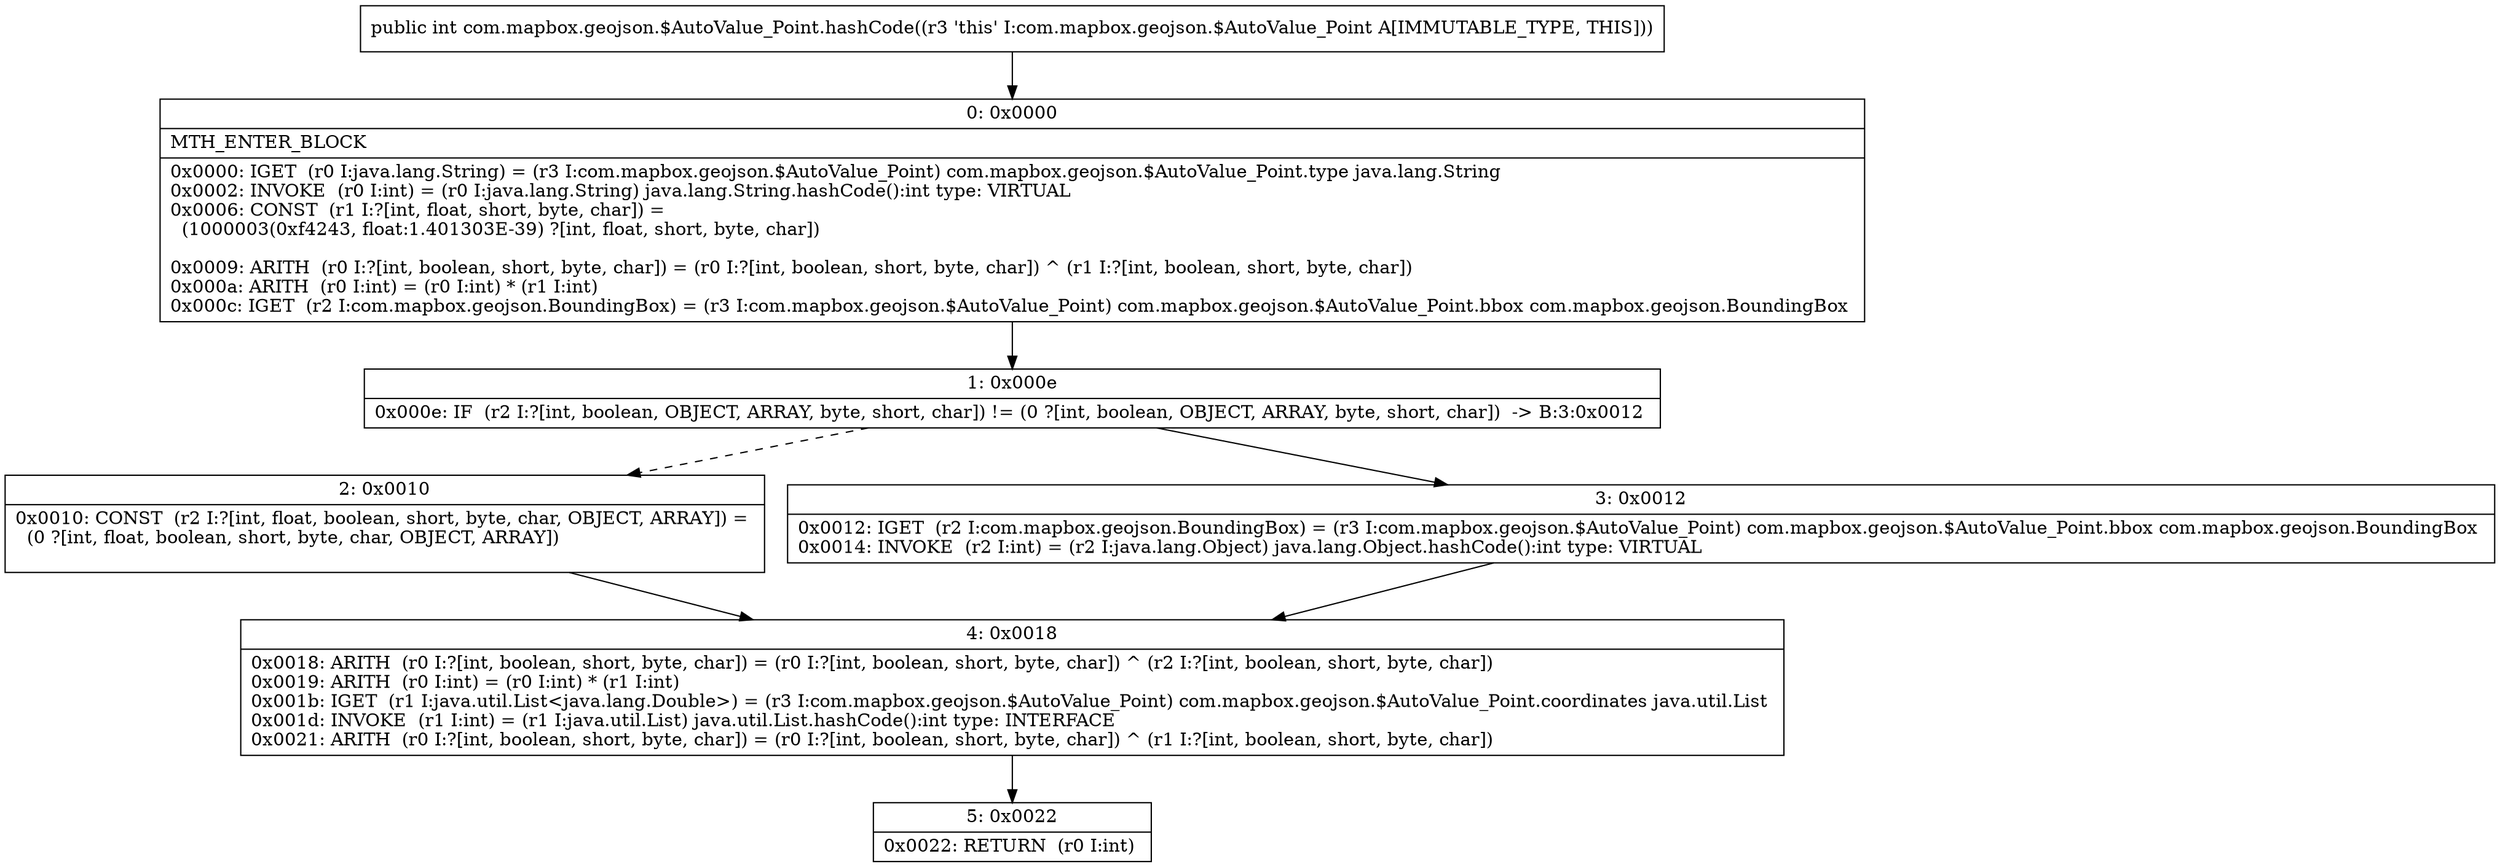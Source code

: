 digraph "CFG forcom.mapbox.geojson.$AutoValue_Point.hashCode()I" {
Node_0 [shape=record,label="{0\:\ 0x0000|MTH_ENTER_BLOCK\l|0x0000: IGET  (r0 I:java.lang.String) = (r3 I:com.mapbox.geojson.$AutoValue_Point) com.mapbox.geojson.$AutoValue_Point.type java.lang.String \l0x0002: INVOKE  (r0 I:int) = (r0 I:java.lang.String) java.lang.String.hashCode():int type: VIRTUAL \l0x0006: CONST  (r1 I:?[int, float, short, byte, char]) = \l  (1000003(0xf4243, float:1.401303E\-39) ?[int, float, short, byte, char])\l \l0x0009: ARITH  (r0 I:?[int, boolean, short, byte, char]) = (r0 I:?[int, boolean, short, byte, char]) ^ (r1 I:?[int, boolean, short, byte, char]) \l0x000a: ARITH  (r0 I:int) = (r0 I:int) * (r1 I:int) \l0x000c: IGET  (r2 I:com.mapbox.geojson.BoundingBox) = (r3 I:com.mapbox.geojson.$AutoValue_Point) com.mapbox.geojson.$AutoValue_Point.bbox com.mapbox.geojson.BoundingBox \l}"];
Node_1 [shape=record,label="{1\:\ 0x000e|0x000e: IF  (r2 I:?[int, boolean, OBJECT, ARRAY, byte, short, char]) != (0 ?[int, boolean, OBJECT, ARRAY, byte, short, char])  \-\> B:3:0x0012 \l}"];
Node_2 [shape=record,label="{2\:\ 0x0010|0x0010: CONST  (r2 I:?[int, float, boolean, short, byte, char, OBJECT, ARRAY]) = \l  (0 ?[int, float, boolean, short, byte, char, OBJECT, ARRAY])\l \l}"];
Node_3 [shape=record,label="{3\:\ 0x0012|0x0012: IGET  (r2 I:com.mapbox.geojson.BoundingBox) = (r3 I:com.mapbox.geojson.$AutoValue_Point) com.mapbox.geojson.$AutoValue_Point.bbox com.mapbox.geojson.BoundingBox \l0x0014: INVOKE  (r2 I:int) = (r2 I:java.lang.Object) java.lang.Object.hashCode():int type: VIRTUAL \l}"];
Node_4 [shape=record,label="{4\:\ 0x0018|0x0018: ARITH  (r0 I:?[int, boolean, short, byte, char]) = (r0 I:?[int, boolean, short, byte, char]) ^ (r2 I:?[int, boolean, short, byte, char]) \l0x0019: ARITH  (r0 I:int) = (r0 I:int) * (r1 I:int) \l0x001b: IGET  (r1 I:java.util.List\<java.lang.Double\>) = (r3 I:com.mapbox.geojson.$AutoValue_Point) com.mapbox.geojson.$AutoValue_Point.coordinates java.util.List \l0x001d: INVOKE  (r1 I:int) = (r1 I:java.util.List) java.util.List.hashCode():int type: INTERFACE \l0x0021: ARITH  (r0 I:?[int, boolean, short, byte, char]) = (r0 I:?[int, boolean, short, byte, char]) ^ (r1 I:?[int, boolean, short, byte, char]) \l}"];
Node_5 [shape=record,label="{5\:\ 0x0022|0x0022: RETURN  (r0 I:int) \l}"];
MethodNode[shape=record,label="{public int com.mapbox.geojson.$AutoValue_Point.hashCode((r3 'this' I:com.mapbox.geojson.$AutoValue_Point A[IMMUTABLE_TYPE, THIS])) }"];
MethodNode -> Node_0;
Node_0 -> Node_1;
Node_1 -> Node_2[style=dashed];
Node_1 -> Node_3;
Node_2 -> Node_4;
Node_3 -> Node_4;
Node_4 -> Node_5;
}

